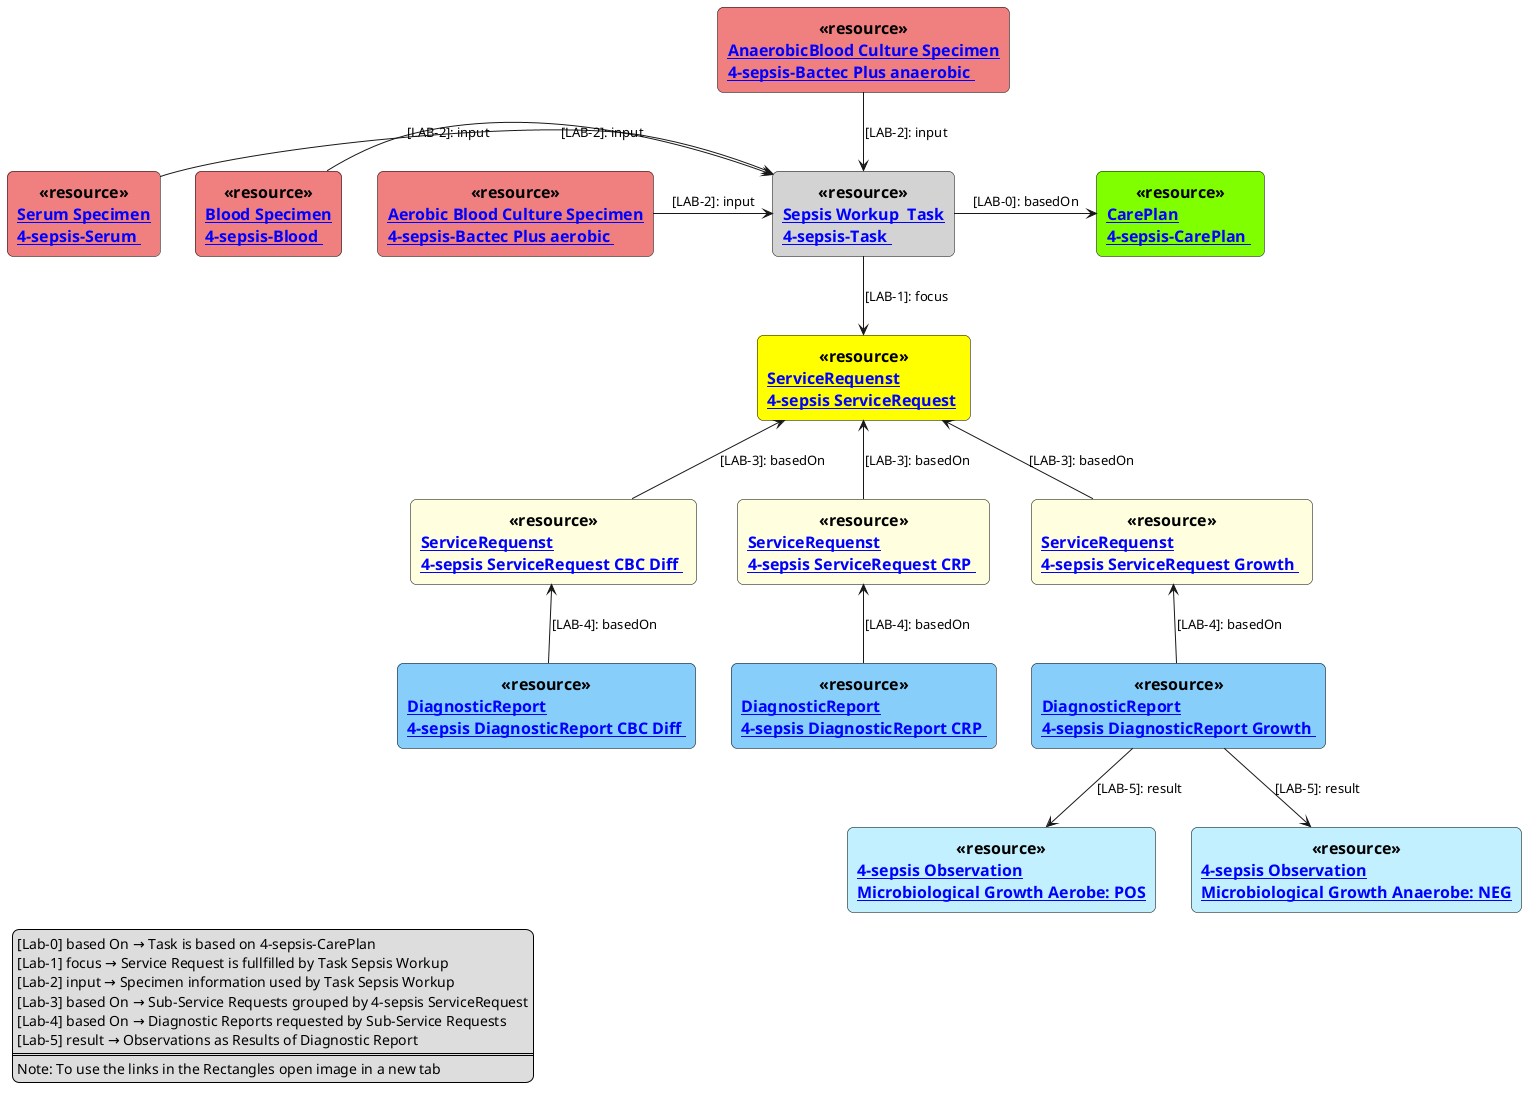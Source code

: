 @startuml 4-sepsis-task

skinparam rectangle<<resource>> {
  roundCorner 12
  BackgroundColor Blue
  BorderColor Black
  ArrowColor Black
  FontName Arial
  FontSize 16
  FontStyle Bold
}

rectangle "[[ CarePlan-4-sepsis-CarePlan.html CarePlan\n4-sepsis-CarePlan ]] " as CP <<$bProcess>><<resource>> #Chartreuse
rectangle "[[ ServiceRequest-4-sepsis-ServiceRequest.html ServiceRequenst\n4-sepsis ServiceRequest]] " as SR <<$bProcess>><<resource>> #Yellow
rectangle "[[ ServiceRequest-4-sepsis-ServiceRequestCBCDiff.html ServiceRequenst\n4-sepsis ServiceRequest CBC Diff ]] " as SRDIFF <<$bProcess>><<resource>> #LightYellow
rectangle "[[ ServiceRequest-4-sepsis-ServiceRequestCRP.html ServiceRequenst\n4-sepsis ServiceRequest CRP ]] " as SRCRP <<$bProcess>><<resource>> #LightYellow
rectangle "[[ ServiceRequest-4-sepsis-ServiceRequestGrowth.html ServiceRequenst\n4-sepsis ServiceRequest Growth ]] " as SRG <<$bProcess>><<resource>> #LightYellow

rectangle "[[ DiagnosticReport-4-sepsis-DiagnosticReportGrowth.html DiagnosticReport\n4-sepsis DiagnosticReport Growth ]]" as DRG <<$bProcess>><<resource>> #LightSkyBlue
rectangle "[[ DiagnosticReport-4-sepsis-DiagnosticReportCBCDiff.html DiagnosticReport\n4-sepsis DiagnosticReport CBC Diff ]]" as DRDIFF <<$bProcess>><<resource>> #LightSkyBlue
rectangle "[[ DiagnosticReport-4-sepsis-DiagnosticReportCRP.html DiagnosticReport\n4-sepsis DiagnosticReport CRP ]]" as DRCRP <<$bProcess>><<resource>> #LightSkyBlue

rectangle "[[ Observation-observationMicrobiolGrowthAerobe.html 4-sepsis Observation\nMicrobiological Growth Aerobe: POS]]" as OMA <<$bProcess>><<resource>> #APPLICATION
rectangle "[[ Observation-observationMicrobiolGrowthAnaerobe.html 4-sepsis Observation\nMicrobiological Growth Anaerobe: NEG]]" as OMANA <<$bProcess>><<resource>> #APPLICATION

rectangle "[[ Task-4-sepsis-Task.html Sepsis Workup  Task\n4-sepsis-Task ]]" as T1 <<$bProcess>><<resource>> #LightGray
rectangle "[[ Specimen-4-sepsis-Blood-bactec-plus-aerobic.html Aerobic Blood Culture Specimen\n4-sepsis-Bactec Plus aerobic ]]" as BBSA <<$bProcess>><<resource>> #LightCoral
rectangle "[[ Specimen-4-sepsis-Blood-bactec-plus-anaerobic.html AnaerobicBlood Culture Specimen\n4-sepsis-Bactec Plus anaerobic ]]" as BBSANA <<$bProcess>><<resource>> #LightCoral
rectangle "[[ Specimen-4-sepsis-Blood.html Blood Specimen\n4-sepsis-Blood ]]" as BS <<$bProcess>><<resource>> #LightCoral
rectangle "[[ Specimen-4-sepsis-Serum.html Serum Specimen\n4-sepsis-Serum ]]" as SS <<$bProcess>><<resource>> #LightCoral

SR <-down- SRG : [LAB-3]: basedOn
SR <-down- SRDIFF : [LAB-3]: basedOn
SR <-down- SRCRP : [LAB-3]: basedOn
SRG <-down- DRG : [LAB-4]: basedOn
SRDIFF <-down- DRDIFF : [LAB-4]: basedOn
SRCRP <-down- DRCRP : [LAB-4]: basedOn
DRG -down-> OMA : [LAB-5]: result
DRG -down-> OMANA : [LAB-5]: result

SR <-up- T1 : [LAB-1]: focus
CP <-left- T1 : [LAB-0]: basedOn
T1 <-left- BBSA : [LAB-2]: input

BBSANA -down-> T1 : [LAB-2]: input
T1 <-left- BS : [LAB-2]: input
T1 <-left- SS : [LAB-2]: input

legend left
[Lab-0] based On → Task is based on 4-sepsis-CarePlan
[Lab-1] focus → Service Request is fullfilled by Task Sepsis Workup
[Lab-2] input → Specimen information used by Task Sepsis Workup
[Lab-3] based On → Sub-Service Requests grouped by 4-sepsis ServiceRequest
[Lab-4] based On → Diagnostic Reports requested by Sub-Service Requests
[Lab-5] result → Observations as Results of Diagnostic Report
====
Note: To use the links in the Rectangles open image in a new tab
endlegend

@enduml
